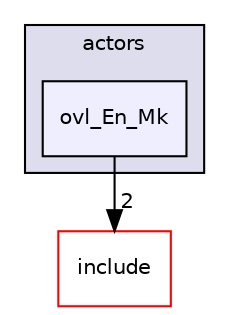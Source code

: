 digraph "src/overlays/actors/ovl_En_Mk" {
  compound=true
  node [ fontsize="10", fontname="Helvetica"];
  edge [ labelfontsize="10", labelfontname="Helvetica"];
  subgraph clusterdir_e93473484be31ce7bcb356bd643a22f8 {
    graph [ bgcolor="#ddddee", pencolor="black", label="actors" fontname="Helvetica", fontsize="10", URL="dir_e93473484be31ce7bcb356bd643a22f8.html"]
  dir_cec1e0ff7fad1c542a2b059de9102abe [shape=box, label="ovl_En_Mk", style="filled", fillcolor="#eeeeff", pencolor="black", URL="dir_cec1e0ff7fad1c542a2b059de9102abe.html"];
  }
  dir_d44c64559bbebec7f509842c48db8b23 [shape=box label="include" fillcolor="white" style="filled" color="red" URL="dir_d44c64559bbebec7f509842c48db8b23.html"];
  dir_cec1e0ff7fad1c542a2b059de9102abe->dir_d44c64559bbebec7f509842c48db8b23 [headlabel="2", labeldistance=1.5 headhref="dir_000305_000000.html"];
}

